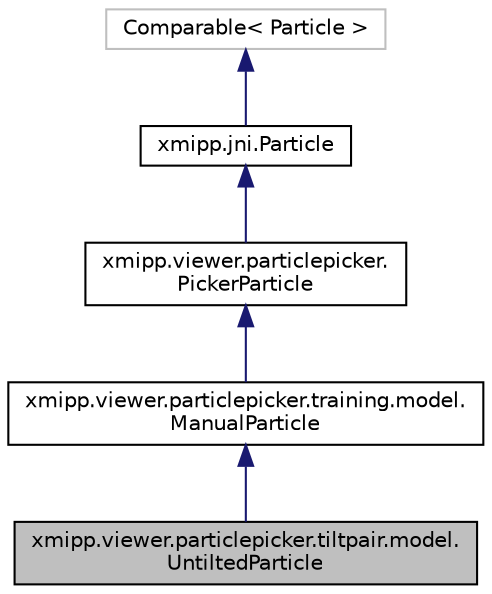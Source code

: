 digraph "xmipp.viewer.particlepicker.tiltpair.model.UntiltedParticle"
{
  edge [fontname="Helvetica",fontsize="10",labelfontname="Helvetica",labelfontsize="10"];
  node [fontname="Helvetica",fontsize="10",shape=record];
  Node0 [label="xmipp.viewer.particlepicker.tiltpair.model.\lUntiltedParticle",height=0.2,width=0.4,color="black", fillcolor="grey75", style="filled", fontcolor="black"];
  Node1 -> Node0 [dir="back",color="midnightblue",fontsize="10",style="solid",fontname="Helvetica"];
  Node1 [label="xmipp.viewer.particlepicker.training.model.\lManualParticle",height=0.2,width=0.4,color="black", fillcolor="white", style="filled",URL="$classxmipp_1_1viewer_1_1particlepicker_1_1training_1_1model_1_1ManualParticle.html"];
  Node2 -> Node1 [dir="back",color="midnightblue",fontsize="10",style="solid",fontname="Helvetica"];
  Node2 [label="xmipp.viewer.particlepicker.\lPickerParticle",height=0.2,width=0.4,color="black", fillcolor="white", style="filled",URL="$classxmipp_1_1viewer_1_1particlepicker_1_1PickerParticle.html"];
  Node3 -> Node2 [dir="back",color="midnightblue",fontsize="10",style="solid",fontname="Helvetica"];
  Node3 [label="xmipp.jni.Particle",height=0.2,width=0.4,color="black", fillcolor="white", style="filled",URL="$classxmipp_1_1jni_1_1Particle.html"];
  Node4 -> Node3 [dir="back",color="midnightblue",fontsize="10",style="solid",fontname="Helvetica"];
  Node4 [label="Comparable\< Particle \>",height=0.2,width=0.4,color="grey75", fillcolor="white", style="filled"];
}
